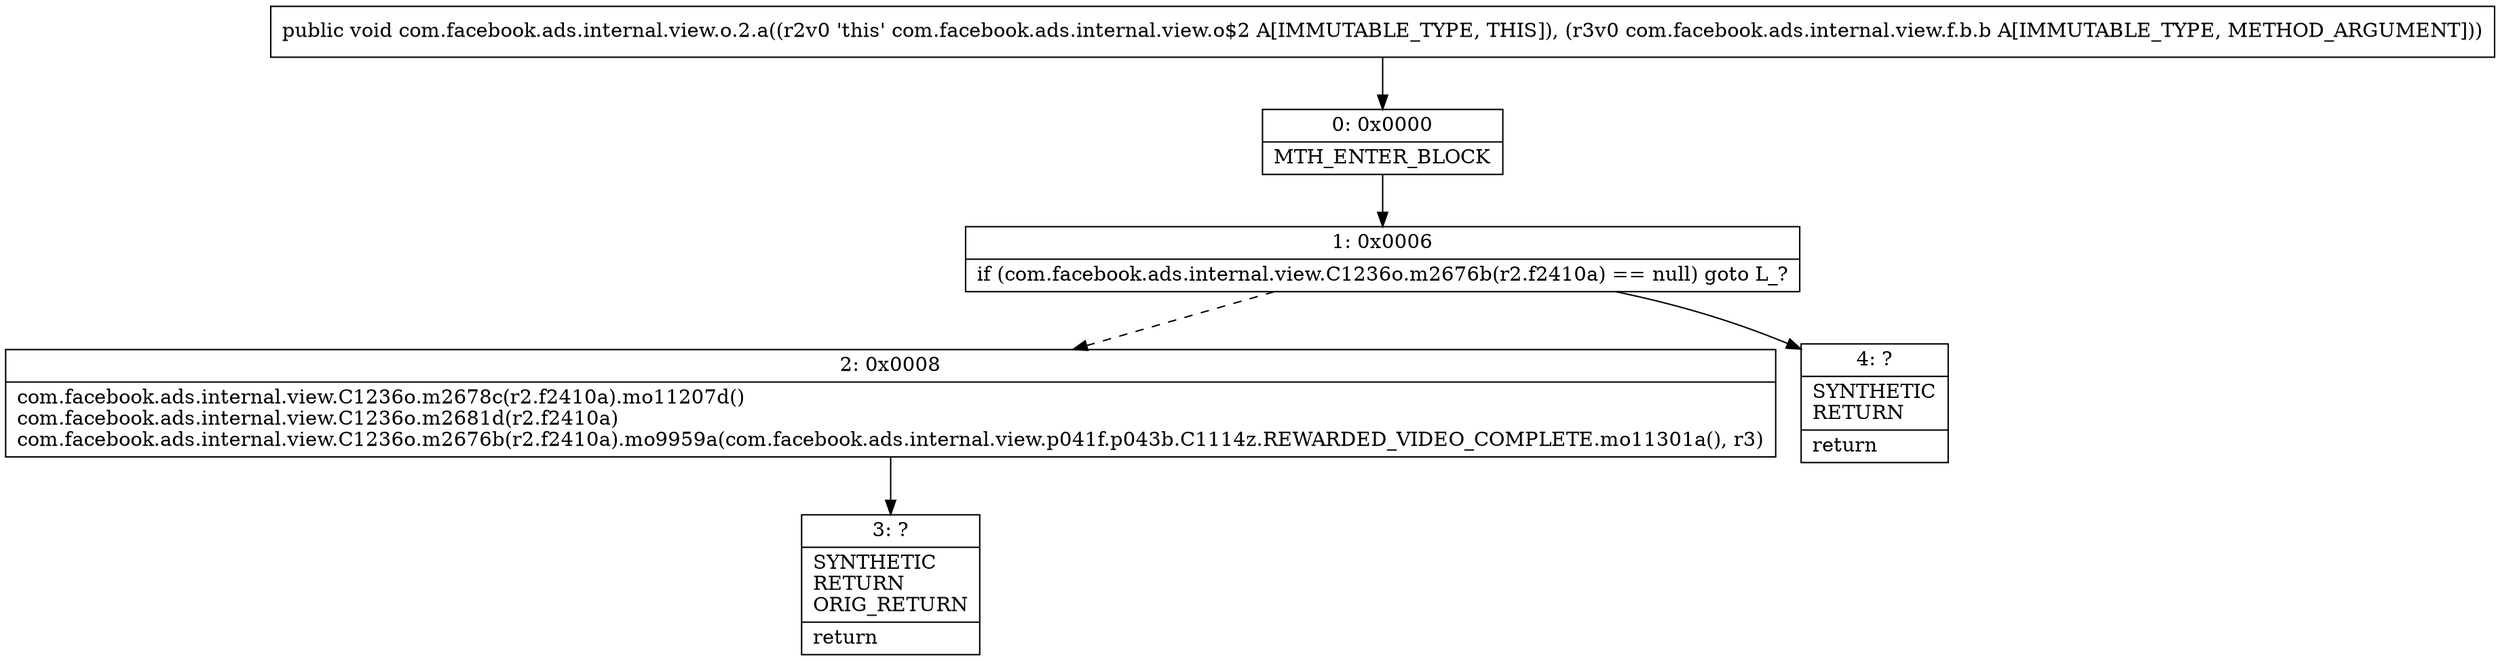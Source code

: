 digraph "CFG forcom.facebook.ads.internal.view.o.2.a(Lcom\/facebook\/ads\/internal\/view\/f\/b\/b;)V" {
Node_0 [shape=record,label="{0\:\ 0x0000|MTH_ENTER_BLOCK\l}"];
Node_1 [shape=record,label="{1\:\ 0x0006|if (com.facebook.ads.internal.view.C1236o.m2676b(r2.f2410a) == null) goto L_?\l}"];
Node_2 [shape=record,label="{2\:\ 0x0008|com.facebook.ads.internal.view.C1236o.m2678c(r2.f2410a).mo11207d()\lcom.facebook.ads.internal.view.C1236o.m2681d(r2.f2410a)\lcom.facebook.ads.internal.view.C1236o.m2676b(r2.f2410a).mo9959a(com.facebook.ads.internal.view.p041f.p043b.C1114z.REWARDED_VIDEO_COMPLETE.mo11301a(), r3)\l}"];
Node_3 [shape=record,label="{3\:\ ?|SYNTHETIC\lRETURN\lORIG_RETURN\l|return\l}"];
Node_4 [shape=record,label="{4\:\ ?|SYNTHETIC\lRETURN\l|return\l}"];
MethodNode[shape=record,label="{public void com.facebook.ads.internal.view.o.2.a((r2v0 'this' com.facebook.ads.internal.view.o$2 A[IMMUTABLE_TYPE, THIS]), (r3v0 com.facebook.ads.internal.view.f.b.b A[IMMUTABLE_TYPE, METHOD_ARGUMENT])) }"];
MethodNode -> Node_0;
Node_0 -> Node_1;
Node_1 -> Node_2[style=dashed];
Node_1 -> Node_4;
Node_2 -> Node_3;
}

